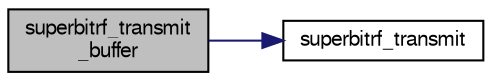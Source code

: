 digraph "superbitrf_transmit_buffer"
{
  edge [fontname="FreeSans",fontsize="10",labelfontname="FreeSans",labelfontsize="10"];
  node [fontname="FreeSans",fontsize="10",shape=record];
  rankdir="LR";
  Node1 [label="superbitrf_transmit\l_buffer",height=0.2,width=0.4,color="black", fillcolor="grey75", style="filled", fontcolor="black"];
  Node1 -> Node2 [color="midnightblue",fontsize="10",style="solid",fontname="FreeSans"];
  Node2 [label="superbitrf_transmit",height=0.2,width=0.4,color="black", fillcolor="white", style="filled",URL="$modules_2datalink_2superbitrf_8c.html#ade7ef70ed43ea8f759a330486554d623"];
}
